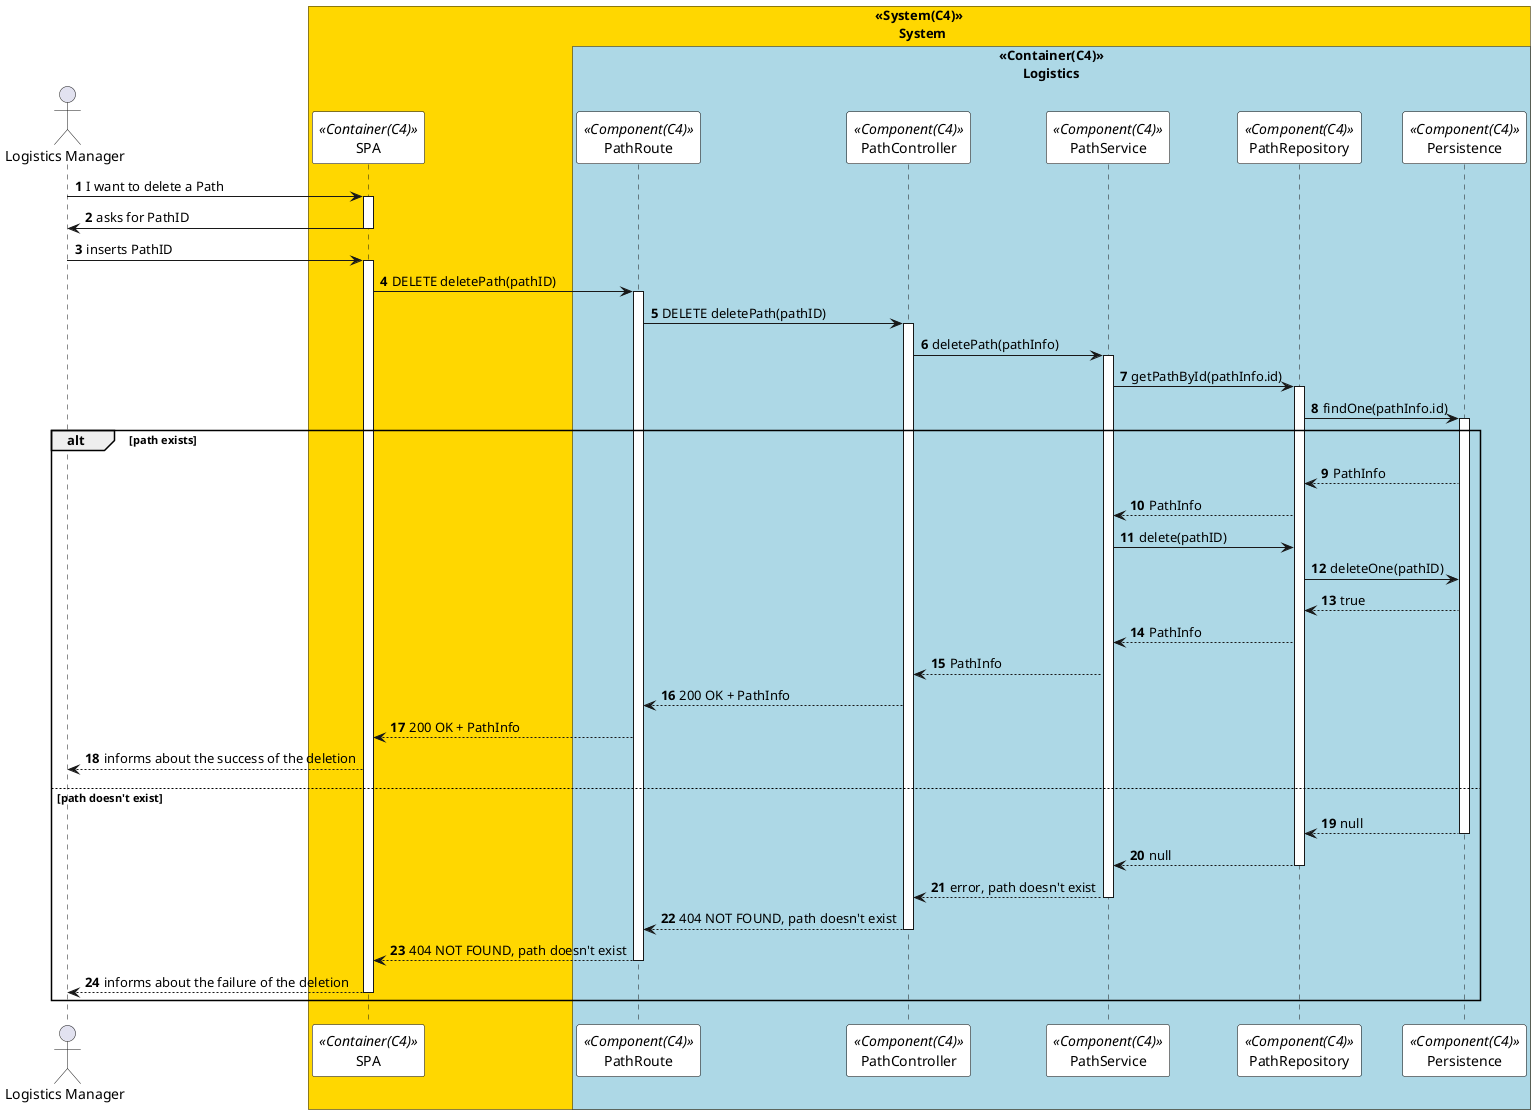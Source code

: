 @startuml deletePathSD
autonumber
!pragma teoz true
skinparam sequence {
ParticipantBorderColor black
ParticipantBackgroundColor white
}
actor "Logistics Manager" as manager


box "<<System(C4)>>\n       System" #Gold
participant SPA as  SPA <<Container(C4)>>
box "<<Container(C4)>>\n       Logistics" #LightBlue
participant PathRoute as Route <<Component(C4)>>
participant PathController as Controller <<Component(C4)>>
participant PathService as Service <<Component(C4)>>
participant PathRepository as Repository <<Component(C4)>>
participant Persistence as Persistence <<Component(C4)>>
end box


manager -> SPA: I want to delete a Path
activate SPA

SPA -> manager: asks for PathID
deactivate SPA

manager -> SPA: inserts PathID
activate SPA


SPA -> Route: DELETE deletePath(pathID)
activate Route
Route -> Controller: DELETE deletePath(pathID)
activate Controller

Controller -> Service: deletePath(pathInfo)
activate Service
Service -> Repository: getPathById(pathInfo.id)
activate Repository
Repository -> Persistence: findOne(pathInfo.id)
activate Persistence


alt path exists

Persistence --> Repository: PathInfo

Repository --> Service: PathInfo

Service -> Repository: delete(pathID)

Repository -> Persistence: deleteOne(pathID)

Persistence --> Repository: true

Repository --> Service: PathInfo

Service --> Controller: PathInfo

Controller --> Route: 200 OK + PathInfo

Route --> SPA: 200 OK + PathInfo

SPA --> manager: informs about the success of the deletion

else path doesn't exist

Persistence --> Repository: null
deactivate Persistence
Repository --> Service: null
deactivate Repository
Service --> Controller: error, path doesn't exist
deactivate Service
Controller --> Route: 404 NOT FOUND, path doesn't exist
deactivate Controller
Route --> SPA: 404 NOT FOUND, path doesn't exist
deactivate Route
SPA --> manager: informs about the failure of the deletion
deactivate SPA

end

deactivate SPA
deactivate manager

@enduml